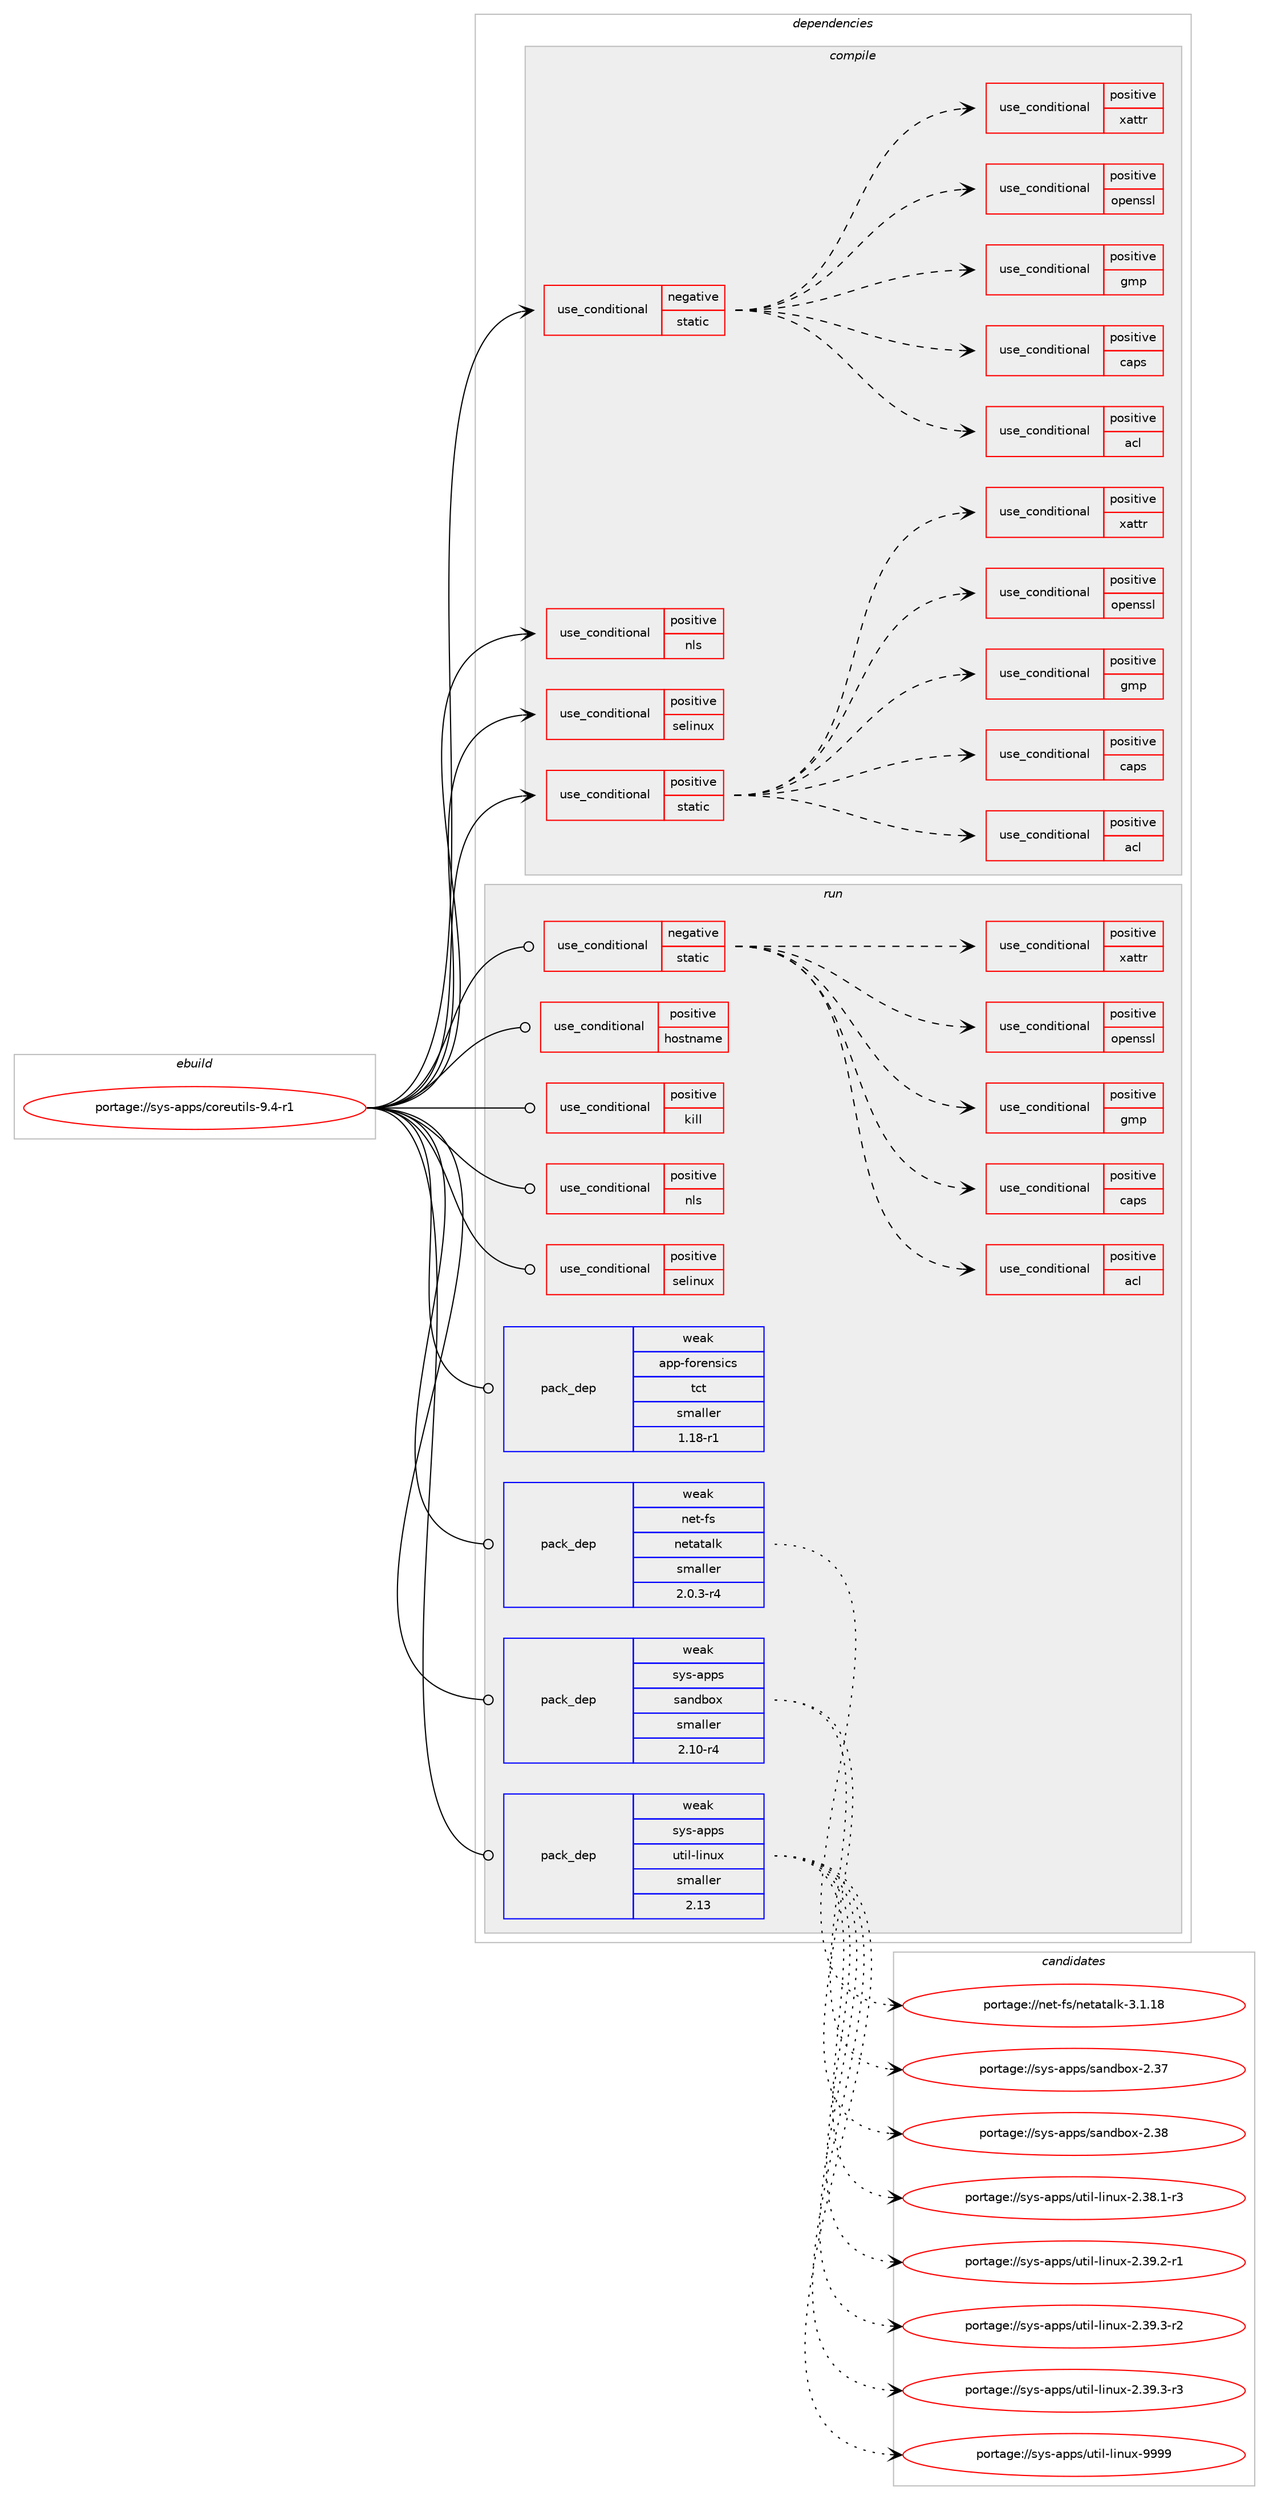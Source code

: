 digraph prolog {

# *************
# Graph options
# *************

newrank=true;
concentrate=true;
compound=true;
graph [rankdir=LR,fontname=Helvetica,fontsize=10,ranksep=1.5];#, ranksep=2.5, nodesep=0.2];
edge  [arrowhead=vee];
node  [fontname=Helvetica,fontsize=10];

# **********
# The ebuild
# **********

subgraph cluster_leftcol {
color=gray;
rank=same;
label=<<i>ebuild</i>>;
id [label="portage://sys-apps/coreutils-9.4-r1", color=red, width=4, href="../sys-apps/coreutils-9.4-r1.svg"];
}

# ****************
# The dependencies
# ****************

subgraph cluster_midcol {
color=gray;
label=<<i>dependencies</i>>;
subgraph cluster_compile {
fillcolor="#eeeeee";
style=filled;
label=<<i>compile</i>>;
subgraph cond9348 {
dependency12965 [label=<<TABLE BORDER="0" CELLBORDER="1" CELLSPACING="0" CELLPADDING="4"><TR><TD ROWSPAN="3" CELLPADDING="10">use_conditional</TD></TR><TR><TD>negative</TD></TR><TR><TD>static</TD></TR></TABLE>>, shape=none, color=red];
subgraph cond9349 {
dependency12966 [label=<<TABLE BORDER="0" CELLBORDER="1" CELLSPACING="0" CELLPADDING="4"><TR><TD ROWSPAN="3" CELLPADDING="10">use_conditional</TD></TR><TR><TD>positive</TD></TR><TR><TD>acl</TD></TR></TABLE>>, shape=none, color=red];
# *** BEGIN UNKNOWN DEPENDENCY TYPE (TODO) ***
# dependency12966 -> package_dependency(portage://sys-apps/coreutils-9.4-r1,install,no,sys-apps,acl,none,[,,],[],[])
# *** END UNKNOWN DEPENDENCY TYPE (TODO) ***

}
dependency12965:e -> dependency12966:w [weight=20,style="dashed",arrowhead="vee"];
subgraph cond9350 {
dependency12967 [label=<<TABLE BORDER="0" CELLBORDER="1" CELLSPACING="0" CELLPADDING="4"><TR><TD ROWSPAN="3" CELLPADDING="10">use_conditional</TD></TR><TR><TD>positive</TD></TR><TR><TD>caps</TD></TR></TABLE>>, shape=none, color=red];
# *** BEGIN UNKNOWN DEPENDENCY TYPE (TODO) ***
# dependency12967 -> package_dependency(portage://sys-apps/coreutils-9.4-r1,install,no,sys-libs,libcap,none,[,,],[],[])
# *** END UNKNOWN DEPENDENCY TYPE (TODO) ***

}
dependency12965:e -> dependency12967:w [weight=20,style="dashed",arrowhead="vee"];
subgraph cond9351 {
dependency12968 [label=<<TABLE BORDER="0" CELLBORDER="1" CELLSPACING="0" CELLPADDING="4"><TR><TD ROWSPAN="3" CELLPADDING="10">use_conditional</TD></TR><TR><TD>positive</TD></TR><TR><TD>gmp</TD></TR></TABLE>>, shape=none, color=red];
# *** BEGIN UNKNOWN DEPENDENCY TYPE (TODO) ***
# dependency12968 -> package_dependency(portage://sys-apps/coreutils-9.4-r1,install,no,dev-libs,gmp,none,[,,],any_same_slot,[])
# *** END UNKNOWN DEPENDENCY TYPE (TODO) ***

}
dependency12965:e -> dependency12968:w [weight=20,style="dashed",arrowhead="vee"];
subgraph cond9352 {
dependency12969 [label=<<TABLE BORDER="0" CELLBORDER="1" CELLSPACING="0" CELLPADDING="4"><TR><TD ROWSPAN="3" CELLPADDING="10">use_conditional</TD></TR><TR><TD>positive</TD></TR><TR><TD>openssl</TD></TR></TABLE>>, shape=none, color=red];
# *** BEGIN UNKNOWN DEPENDENCY TYPE (TODO) ***
# dependency12969 -> package_dependency(portage://sys-apps/coreutils-9.4-r1,install,no,dev-libs,openssl,none,[,,],any_same_slot,[])
# *** END UNKNOWN DEPENDENCY TYPE (TODO) ***

}
dependency12965:e -> dependency12969:w [weight=20,style="dashed",arrowhead="vee"];
subgraph cond9353 {
dependency12970 [label=<<TABLE BORDER="0" CELLBORDER="1" CELLSPACING="0" CELLPADDING="4"><TR><TD ROWSPAN="3" CELLPADDING="10">use_conditional</TD></TR><TR><TD>positive</TD></TR><TR><TD>xattr</TD></TR></TABLE>>, shape=none, color=red];
# *** BEGIN UNKNOWN DEPENDENCY TYPE (TODO) ***
# dependency12970 -> package_dependency(portage://sys-apps/coreutils-9.4-r1,install,no,sys-apps,attr,none,[,,],[],[])
# *** END UNKNOWN DEPENDENCY TYPE (TODO) ***

}
dependency12965:e -> dependency12970:w [weight=20,style="dashed",arrowhead="vee"];
}
id:e -> dependency12965:w [weight=20,style="solid",arrowhead="vee"];
subgraph cond9354 {
dependency12971 [label=<<TABLE BORDER="0" CELLBORDER="1" CELLSPACING="0" CELLPADDING="4"><TR><TD ROWSPAN="3" CELLPADDING="10">use_conditional</TD></TR><TR><TD>positive</TD></TR><TR><TD>nls</TD></TR></TABLE>>, shape=none, color=red];
# *** BEGIN UNKNOWN DEPENDENCY TYPE (TODO) ***
# dependency12971 -> package_dependency(portage://sys-apps/coreutils-9.4-r1,install,no,virtual,libintl,none,[,,],[],[])
# *** END UNKNOWN DEPENDENCY TYPE (TODO) ***

}
id:e -> dependency12971:w [weight=20,style="solid",arrowhead="vee"];
subgraph cond9355 {
dependency12972 [label=<<TABLE BORDER="0" CELLBORDER="1" CELLSPACING="0" CELLPADDING="4"><TR><TD ROWSPAN="3" CELLPADDING="10">use_conditional</TD></TR><TR><TD>positive</TD></TR><TR><TD>selinux</TD></TR></TABLE>>, shape=none, color=red];
# *** BEGIN UNKNOWN DEPENDENCY TYPE (TODO) ***
# dependency12972 -> package_dependency(portage://sys-apps/coreutils-9.4-r1,install,no,sys-libs,libselinux,none,[,,],[],[])
# *** END UNKNOWN DEPENDENCY TYPE (TODO) ***

}
id:e -> dependency12972:w [weight=20,style="solid",arrowhead="vee"];
subgraph cond9356 {
dependency12973 [label=<<TABLE BORDER="0" CELLBORDER="1" CELLSPACING="0" CELLPADDING="4"><TR><TD ROWSPAN="3" CELLPADDING="10">use_conditional</TD></TR><TR><TD>positive</TD></TR><TR><TD>static</TD></TR></TABLE>>, shape=none, color=red];
subgraph cond9357 {
dependency12974 [label=<<TABLE BORDER="0" CELLBORDER="1" CELLSPACING="0" CELLPADDING="4"><TR><TD ROWSPAN="3" CELLPADDING="10">use_conditional</TD></TR><TR><TD>positive</TD></TR><TR><TD>acl</TD></TR></TABLE>>, shape=none, color=red];
# *** BEGIN UNKNOWN DEPENDENCY TYPE (TODO) ***
# dependency12974 -> package_dependency(portage://sys-apps/coreutils-9.4-r1,install,no,sys-apps,acl,none,[,,],[],[use(enable(static-libs),none)])
# *** END UNKNOWN DEPENDENCY TYPE (TODO) ***

}
dependency12973:e -> dependency12974:w [weight=20,style="dashed",arrowhead="vee"];
subgraph cond9358 {
dependency12975 [label=<<TABLE BORDER="0" CELLBORDER="1" CELLSPACING="0" CELLPADDING="4"><TR><TD ROWSPAN="3" CELLPADDING="10">use_conditional</TD></TR><TR><TD>positive</TD></TR><TR><TD>caps</TD></TR></TABLE>>, shape=none, color=red];
# *** BEGIN UNKNOWN DEPENDENCY TYPE (TODO) ***
# dependency12975 -> package_dependency(portage://sys-apps/coreutils-9.4-r1,install,no,sys-libs,libcap,none,[,,],[],[])
# *** END UNKNOWN DEPENDENCY TYPE (TODO) ***

}
dependency12973:e -> dependency12975:w [weight=20,style="dashed",arrowhead="vee"];
subgraph cond9359 {
dependency12976 [label=<<TABLE BORDER="0" CELLBORDER="1" CELLSPACING="0" CELLPADDING="4"><TR><TD ROWSPAN="3" CELLPADDING="10">use_conditional</TD></TR><TR><TD>positive</TD></TR><TR><TD>gmp</TD></TR></TABLE>>, shape=none, color=red];
# *** BEGIN UNKNOWN DEPENDENCY TYPE (TODO) ***
# dependency12976 -> package_dependency(portage://sys-apps/coreutils-9.4-r1,install,no,dev-libs,gmp,none,[,,],any_same_slot,[use(enable(static-libs),none)])
# *** END UNKNOWN DEPENDENCY TYPE (TODO) ***

}
dependency12973:e -> dependency12976:w [weight=20,style="dashed",arrowhead="vee"];
subgraph cond9360 {
dependency12977 [label=<<TABLE BORDER="0" CELLBORDER="1" CELLSPACING="0" CELLPADDING="4"><TR><TD ROWSPAN="3" CELLPADDING="10">use_conditional</TD></TR><TR><TD>positive</TD></TR><TR><TD>openssl</TD></TR></TABLE>>, shape=none, color=red];
# *** BEGIN UNKNOWN DEPENDENCY TYPE (TODO) ***
# dependency12977 -> package_dependency(portage://sys-apps/coreutils-9.4-r1,install,no,dev-libs,openssl,none,[,,],any_same_slot,[use(enable(static-libs),none)])
# *** END UNKNOWN DEPENDENCY TYPE (TODO) ***

}
dependency12973:e -> dependency12977:w [weight=20,style="dashed",arrowhead="vee"];
subgraph cond9361 {
dependency12978 [label=<<TABLE BORDER="0" CELLBORDER="1" CELLSPACING="0" CELLPADDING="4"><TR><TD ROWSPAN="3" CELLPADDING="10">use_conditional</TD></TR><TR><TD>positive</TD></TR><TR><TD>xattr</TD></TR></TABLE>>, shape=none, color=red];
# *** BEGIN UNKNOWN DEPENDENCY TYPE (TODO) ***
# dependency12978 -> package_dependency(portage://sys-apps/coreutils-9.4-r1,install,no,sys-apps,attr,none,[,,],[],[use(enable(static-libs),none)])
# *** END UNKNOWN DEPENDENCY TYPE (TODO) ***

}
dependency12973:e -> dependency12978:w [weight=20,style="dashed",arrowhead="vee"];
}
id:e -> dependency12973:w [weight=20,style="solid",arrowhead="vee"];
}
subgraph cluster_compileandrun {
fillcolor="#eeeeee";
style=filled;
label=<<i>compile and run</i>>;
}
subgraph cluster_run {
fillcolor="#eeeeee";
style=filled;
label=<<i>run</i>>;
subgraph cond9362 {
dependency12979 [label=<<TABLE BORDER="0" CELLBORDER="1" CELLSPACING="0" CELLPADDING="4"><TR><TD ROWSPAN="3" CELLPADDING="10">use_conditional</TD></TR><TR><TD>negative</TD></TR><TR><TD>static</TD></TR></TABLE>>, shape=none, color=red];
subgraph cond9363 {
dependency12980 [label=<<TABLE BORDER="0" CELLBORDER="1" CELLSPACING="0" CELLPADDING="4"><TR><TD ROWSPAN="3" CELLPADDING="10">use_conditional</TD></TR><TR><TD>positive</TD></TR><TR><TD>acl</TD></TR></TABLE>>, shape=none, color=red];
# *** BEGIN UNKNOWN DEPENDENCY TYPE (TODO) ***
# dependency12980 -> package_dependency(portage://sys-apps/coreutils-9.4-r1,run,no,sys-apps,acl,none,[,,],[],[])
# *** END UNKNOWN DEPENDENCY TYPE (TODO) ***

}
dependency12979:e -> dependency12980:w [weight=20,style="dashed",arrowhead="vee"];
subgraph cond9364 {
dependency12981 [label=<<TABLE BORDER="0" CELLBORDER="1" CELLSPACING="0" CELLPADDING="4"><TR><TD ROWSPAN="3" CELLPADDING="10">use_conditional</TD></TR><TR><TD>positive</TD></TR><TR><TD>caps</TD></TR></TABLE>>, shape=none, color=red];
# *** BEGIN UNKNOWN DEPENDENCY TYPE (TODO) ***
# dependency12981 -> package_dependency(portage://sys-apps/coreutils-9.4-r1,run,no,sys-libs,libcap,none,[,,],[],[])
# *** END UNKNOWN DEPENDENCY TYPE (TODO) ***

}
dependency12979:e -> dependency12981:w [weight=20,style="dashed",arrowhead="vee"];
subgraph cond9365 {
dependency12982 [label=<<TABLE BORDER="0" CELLBORDER="1" CELLSPACING="0" CELLPADDING="4"><TR><TD ROWSPAN="3" CELLPADDING="10">use_conditional</TD></TR><TR><TD>positive</TD></TR><TR><TD>gmp</TD></TR></TABLE>>, shape=none, color=red];
# *** BEGIN UNKNOWN DEPENDENCY TYPE (TODO) ***
# dependency12982 -> package_dependency(portage://sys-apps/coreutils-9.4-r1,run,no,dev-libs,gmp,none,[,,],any_same_slot,[])
# *** END UNKNOWN DEPENDENCY TYPE (TODO) ***

}
dependency12979:e -> dependency12982:w [weight=20,style="dashed",arrowhead="vee"];
subgraph cond9366 {
dependency12983 [label=<<TABLE BORDER="0" CELLBORDER="1" CELLSPACING="0" CELLPADDING="4"><TR><TD ROWSPAN="3" CELLPADDING="10">use_conditional</TD></TR><TR><TD>positive</TD></TR><TR><TD>openssl</TD></TR></TABLE>>, shape=none, color=red];
# *** BEGIN UNKNOWN DEPENDENCY TYPE (TODO) ***
# dependency12983 -> package_dependency(portage://sys-apps/coreutils-9.4-r1,run,no,dev-libs,openssl,none,[,,],any_same_slot,[])
# *** END UNKNOWN DEPENDENCY TYPE (TODO) ***

}
dependency12979:e -> dependency12983:w [weight=20,style="dashed",arrowhead="vee"];
subgraph cond9367 {
dependency12984 [label=<<TABLE BORDER="0" CELLBORDER="1" CELLSPACING="0" CELLPADDING="4"><TR><TD ROWSPAN="3" CELLPADDING="10">use_conditional</TD></TR><TR><TD>positive</TD></TR><TR><TD>xattr</TD></TR></TABLE>>, shape=none, color=red];
# *** BEGIN UNKNOWN DEPENDENCY TYPE (TODO) ***
# dependency12984 -> package_dependency(portage://sys-apps/coreutils-9.4-r1,run,no,sys-apps,attr,none,[,,],[],[])
# *** END UNKNOWN DEPENDENCY TYPE (TODO) ***

}
dependency12979:e -> dependency12984:w [weight=20,style="dashed",arrowhead="vee"];
}
id:e -> dependency12979:w [weight=20,style="solid",arrowhead="odot"];
subgraph cond9368 {
dependency12985 [label=<<TABLE BORDER="0" CELLBORDER="1" CELLSPACING="0" CELLPADDING="4"><TR><TD ROWSPAN="3" CELLPADDING="10">use_conditional</TD></TR><TR><TD>positive</TD></TR><TR><TD>hostname</TD></TR></TABLE>>, shape=none, color=red];
# *** BEGIN UNKNOWN DEPENDENCY TYPE (TODO) ***
# dependency12985 -> package_dependency(portage://sys-apps/coreutils-9.4-r1,run,weak,sys-apps,net-tools,none,[,,],[],[use(enable(hostname),none)])
# *** END UNKNOWN DEPENDENCY TYPE (TODO) ***

}
id:e -> dependency12985:w [weight=20,style="solid",arrowhead="odot"];
subgraph cond9369 {
dependency12986 [label=<<TABLE BORDER="0" CELLBORDER="1" CELLSPACING="0" CELLPADDING="4"><TR><TD ROWSPAN="3" CELLPADDING="10">use_conditional</TD></TR><TR><TD>positive</TD></TR><TR><TD>kill</TD></TR></TABLE>>, shape=none, color=red];
# *** BEGIN UNKNOWN DEPENDENCY TYPE (TODO) ***
# dependency12986 -> package_dependency(portage://sys-apps/coreutils-9.4-r1,run,weak,sys-apps,util-linux,none,[,,],[],[use(enable(kill),none)])
# *** END UNKNOWN DEPENDENCY TYPE (TODO) ***

# *** BEGIN UNKNOWN DEPENDENCY TYPE (TODO) ***
# dependency12986 -> package_dependency(portage://sys-apps/coreutils-9.4-r1,run,weak,sys-process,procps,none,[,,],[],[use(enable(kill),none)])
# *** END UNKNOWN DEPENDENCY TYPE (TODO) ***

}
id:e -> dependency12986:w [weight=20,style="solid",arrowhead="odot"];
subgraph cond9370 {
dependency12987 [label=<<TABLE BORDER="0" CELLBORDER="1" CELLSPACING="0" CELLPADDING="4"><TR><TD ROWSPAN="3" CELLPADDING="10">use_conditional</TD></TR><TR><TD>positive</TD></TR><TR><TD>nls</TD></TR></TABLE>>, shape=none, color=red];
# *** BEGIN UNKNOWN DEPENDENCY TYPE (TODO) ***
# dependency12987 -> package_dependency(portage://sys-apps/coreutils-9.4-r1,run,no,virtual,libintl,none,[,,],[],[])
# *** END UNKNOWN DEPENDENCY TYPE (TODO) ***

}
id:e -> dependency12987:w [weight=20,style="solid",arrowhead="odot"];
subgraph cond9371 {
dependency12988 [label=<<TABLE BORDER="0" CELLBORDER="1" CELLSPACING="0" CELLPADDING="4"><TR><TD ROWSPAN="3" CELLPADDING="10">use_conditional</TD></TR><TR><TD>positive</TD></TR><TR><TD>selinux</TD></TR></TABLE>>, shape=none, color=red];
# *** BEGIN UNKNOWN DEPENDENCY TYPE (TODO) ***
# dependency12988 -> package_dependency(portage://sys-apps/coreutils-9.4-r1,run,no,sys-libs,libselinux,none,[,,],[],[])
# *** END UNKNOWN DEPENDENCY TYPE (TODO) ***

}
id:e -> dependency12988:w [weight=20,style="solid",arrowhead="odot"];
subgraph pack3487 {
dependency12989 [label=<<TABLE BORDER="0" CELLBORDER="1" CELLSPACING="0" CELLPADDING="4" WIDTH="220"><TR><TD ROWSPAN="6" CELLPADDING="30">pack_dep</TD></TR><TR><TD WIDTH="110">weak</TD></TR><TR><TD>app-forensics</TD></TR><TR><TD>tct</TD></TR><TR><TD>smaller</TD></TR><TR><TD>1.18-r1</TD></TR></TABLE>>, shape=none, color=blue];
}
id:e -> dependency12989:w [weight=20,style="solid",arrowhead="odot"];
subgraph pack3488 {
dependency12990 [label=<<TABLE BORDER="0" CELLBORDER="1" CELLSPACING="0" CELLPADDING="4" WIDTH="220"><TR><TD ROWSPAN="6" CELLPADDING="30">pack_dep</TD></TR><TR><TD WIDTH="110">weak</TD></TR><TR><TD>net-fs</TD></TR><TR><TD>netatalk</TD></TR><TR><TD>smaller</TD></TR><TR><TD>2.0.3-r4</TD></TR></TABLE>>, shape=none, color=blue];
}
id:e -> dependency12990:w [weight=20,style="solid",arrowhead="odot"];
# *** BEGIN UNKNOWN DEPENDENCY TYPE (TODO) ***
# id -> package_dependency(portage://sys-apps/coreutils-9.4-r1,run,weak,net-mail,base64,none,[,,],[],[])
# *** END UNKNOWN DEPENDENCY TYPE (TODO) ***

# *** BEGIN UNKNOWN DEPENDENCY TYPE (TODO) ***
# id -> package_dependency(portage://sys-apps/coreutils-9.4-r1,run,weak,sys-apps,mktemp,none,[,,],[],[])
# *** END UNKNOWN DEPENDENCY TYPE (TODO) ***

subgraph pack3489 {
dependency12991 [label=<<TABLE BORDER="0" CELLBORDER="1" CELLSPACING="0" CELLPADDING="4" WIDTH="220"><TR><TD ROWSPAN="6" CELLPADDING="30">pack_dep</TD></TR><TR><TD WIDTH="110">weak</TD></TR><TR><TD>sys-apps</TD></TR><TR><TD>sandbox</TD></TR><TR><TD>smaller</TD></TR><TR><TD>2.10-r4</TD></TR></TABLE>>, shape=none, color=blue];
}
id:e -> dependency12991:w [weight=20,style="solid",arrowhead="odot"];
# *** BEGIN UNKNOWN DEPENDENCY TYPE (TODO) ***
# id -> package_dependency(portage://sys-apps/coreutils-9.4-r1,run,weak,sys-apps,stat,none,[,,],[],[])
# *** END UNKNOWN DEPENDENCY TYPE (TODO) ***

subgraph pack3490 {
dependency12992 [label=<<TABLE BORDER="0" CELLBORDER="1" CELLSPACING="0" CELLPADDING="4" WIDTH="220"><TR><TD ROWSPAN="6" CELLPADDING="30">pack_dep</TD></TR><TR><TD WIDTH="110">weak</TD></TR><TR><TD>sys-apps</TD></TR><TR><TD>util-linux</TD></TR><TR><TD>smaller</TD></TR><TR><TD>2.13</TD></TR></TABLE>>, shape=none, color=blue];
}
id:e -> dependency12992:w [weight=20,style="solid",arrowhead="odot"];
}
}

# **************
# The candidates
# **************

subgraph cluster_choices {
rank=same;
color=gray;
label=<<i>candidates</i>>;

subgraph choice3487 {
color=black;
nodesep=1;
}
subgraph choice3488 {
color=black;
nodesep=1;
choice1101011164510211547110101116971169710810745514649464956 [label="portage://net-fs/netatalk-3.1.18", color=red, width=4,href="../net-fs/netatalk-3.1.18.svg"];
dependency12990:e -> choice1101011164510211547110101116971169710810745514649464956:w [style=dotted,weight="100"];
}
subgraph choice3489 {
color=black;
nodesep=1;
choice11512111545971121121154711597110100981111204550465155 [label="portage://sys-apps/sandbox-2.37", color=red, width=4,href="../sys-apps/sandbox-2.37.svg"];
choice11512111545971121121154711597110100981111204550465156 [label="portage://sys-apps/sandbox-2.38", color=red, width=4,href="../sys-apps/sandbox-2.38.svg"];
dependency12991:e -> choice11512111545971121121154711597110100981111204550465155:w [style=dotted,weight="100"];
dependency12991:e -> choice11512111545971121121154711597110100981111204550465156:w [style=dotted,weight="100"];
}
subgraph choice3490 {
color=black;
nodesep=1;
choice11512111545971121121154711711610510845108105110117120455046515646494511451 [label="portage://sys-apps/util-linux-2.38.1-r3", color=red, width=4,href="../sys-apps/util-linux-2.38.1-r3.svg"];
choice11512111545971121121154711711610510845108105110117120455046515746504511449 [label="portage://sys-apps/util-linux-2.39.2-r1", color=red, width=4,href="../sys-apps/util-linux-2.39.2-r1.svg"];
choice11512111545971121121154711711610510845108105110117120455046515746514511450 [label="portage://sys-apps/util-linux-2.39.3-r2", color=red, width=4,href="../sys-apps/util-linux-2.39.3-r2.svg"];
choice11512111545971121121154711711610510845108105110117120455046515746514511451 [label="portage://sys-apps/util-linux-2.39.3-r3", color=red, width=4,href="../sys-apps/util-linux-2.39.3-r3.svg"];
choice115121115459711211211547117116105108451081051101171204557575757 [label="portage://sys-apps/util-linux-9999", color=red, width=4,href="../sys-apps/util-linux-9999.svg"];
dependency12992:e -> choice11512111545971121121154711711610510845108105110117120455046515646494511451:w [style=dotted,weight="100"];
dependency12992:e -> choice11512111545971121121154711711610510845108105110117120455046515746504511449:w [style=dotted,weight="100"];
dependency12992:e -> choice11512111545971121121154711711610510845108105110117120455046515746514511450:w [style=dotted,weight="100"];
dependency12992:e -> choice11512111545971121121154711711610510845108105110117120455046515746514511451:w [style=dotted,weight="100"];
dependency12992:e -> choice115121115459711211211547117116105108451081051101171204557575757:w [style=dotted,weight="100"];
}
}

}
